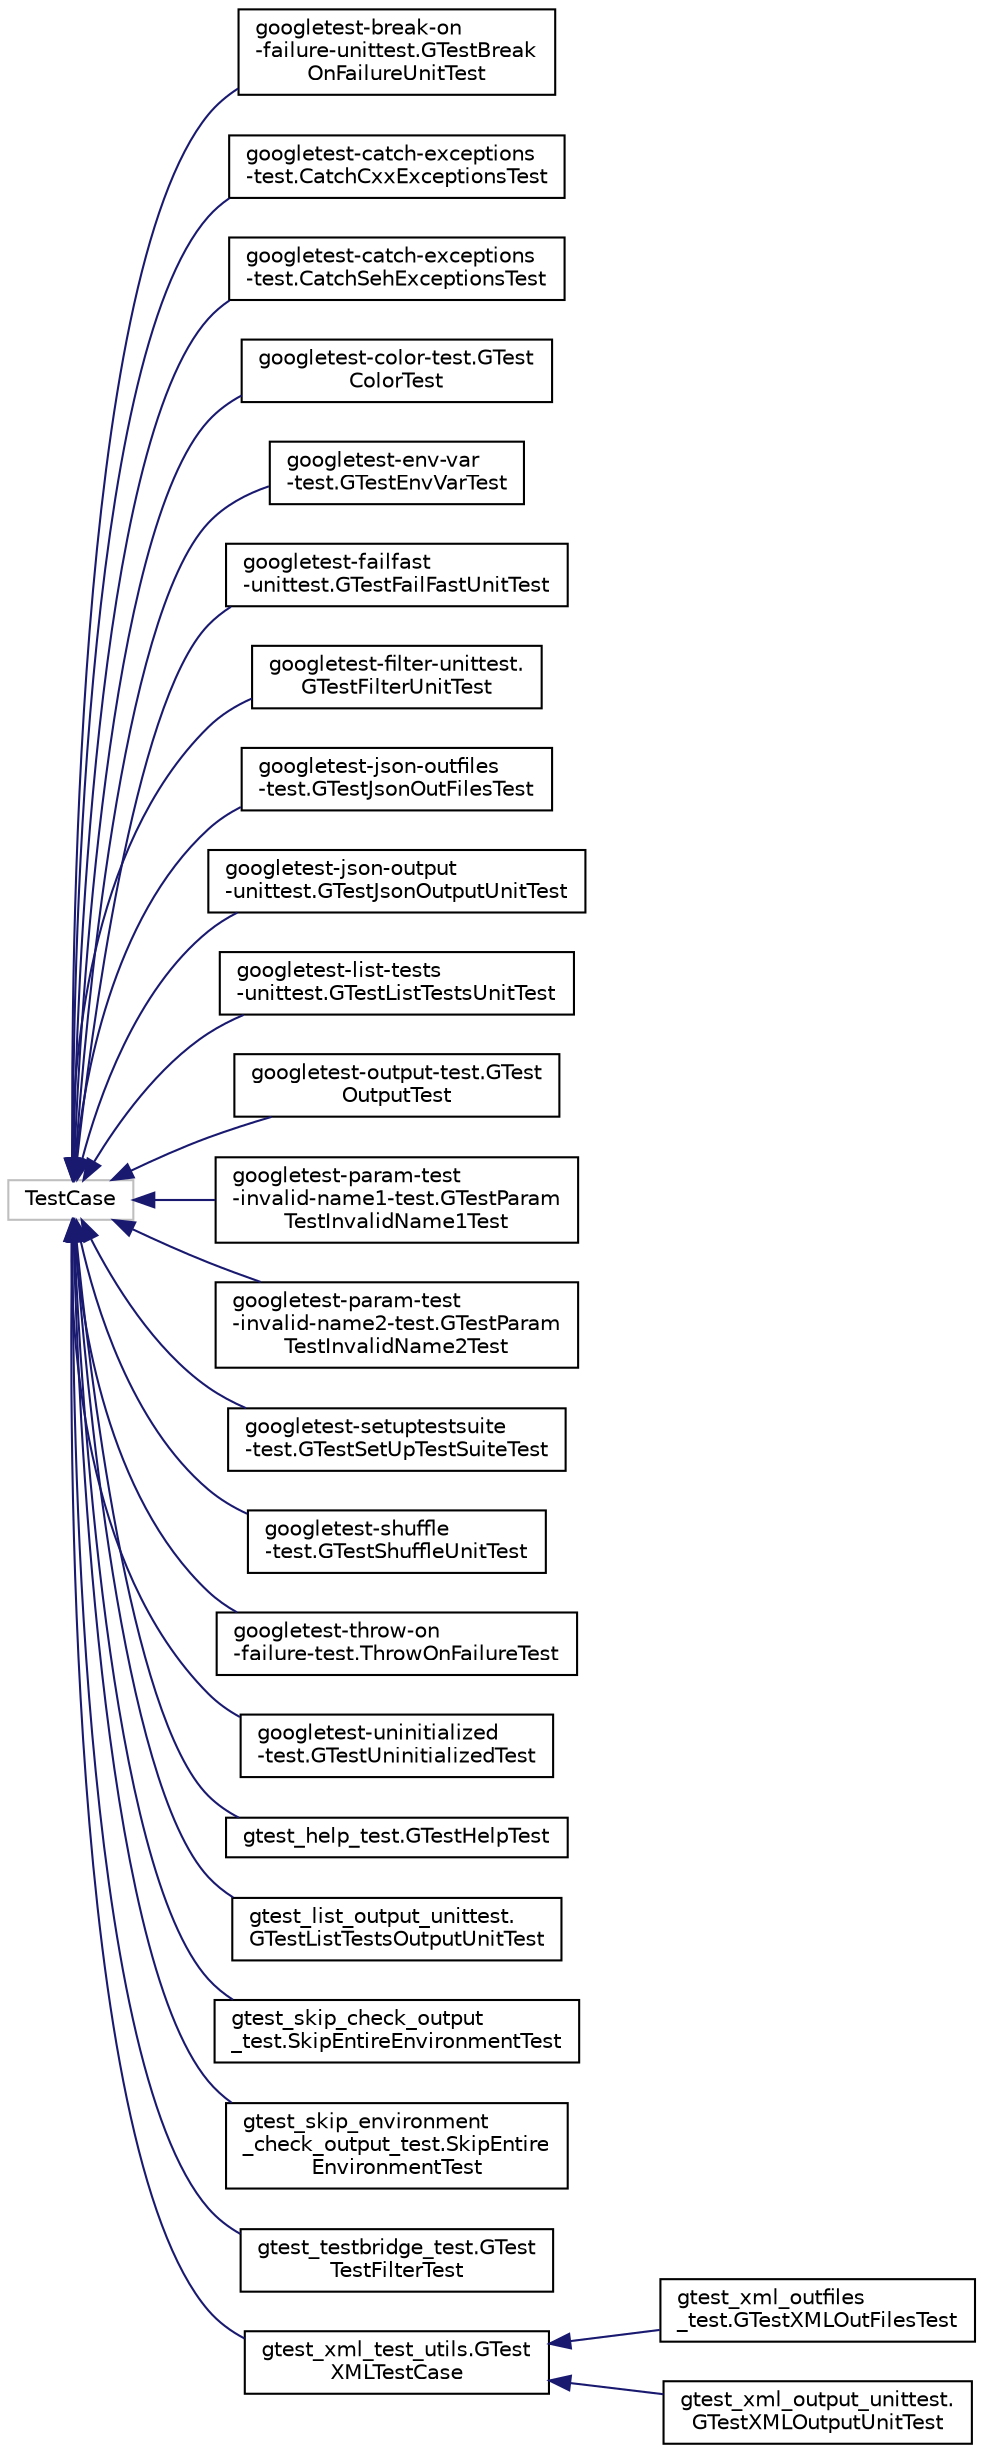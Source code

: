 digraph "类继承关系图"
{
  edge [fontname="Helvetica",fontsize="10",labelfontname="Helvetica",labelfontsize="10"];
  node [fontname="Helvetica",fontsize="10",shape=record];
  rankdir="LR";
  Node250 [label="TestCase",height=0.2,width=0.4,color="grey75", fillcolor="white", style="filled"];
  Node250 -> Node0 [dir="back",color="midnightblue",fontsize="10",style="solid",fontname="Helvetica"];
  Node0 [label="googletest-break-on\l-failure-unittest.GTestBreak\lOnFailureUnitTest",height=0.2,width=0.4,color="black", fillcolor="white", style="filled",URL="$classgoogletest-break-on-failure-unittest_1_1_g_test_break_on_failure_unit_test.html"];
  Node250 -> Node252 [dir="back",color="midnightblue",fontsize="10",style="solid",fontname="Helvetica"];
  Node252 [label="googletest-catch-exceptions\l-test.CatchCxxExceptionsTest",height=0.2,width=0.4,color="black", fillcolor="white", style="filled",URL="$classgoogletest-catch-exceptions-test_1_1_catch_cxx_exceptions_test.html"];
  Node250 -> Node253 [dir="back",color="midnightblue",fontsize="10",style="solid",fontname="Helvetica"];
  Node253 [label="googletest-catch-exceptions\l-test.CatchSehExceptionsTest",height=0.2,width=0.4,color="black", fillcolor="white", style="filled",URL="$classgoogletest-catch-exceptions-test_1_1_catch_seh_exceptions_test.html"];
  Node250 -> Node254 [dir="back",color="midnightblue",fontsize="10",style="solid",fontname="Helvetica"];
  Node254 [label="googletest-color-test.GTest\lColorTest",height=0.2,width=0.4,color="black", fillcolor="white", style="filled",URL="$classgoogletest-color-test_1_1_g_test_color_test.html"];
  Node250 -> Node255 [dir="back",color="midnightblue",fontsize="10",style="solid",fontname="Helvetica"];
  Node255 [label="googletest-env-var\l-test.GTestEnvVarTest",height=0.2,width=0.4,color="black", fillcolor="white", style="filled",URL="$classgoogletest-env-var-test_1_1_g_test_env_var_test.html"];
  Node250 -> Node256 [dir="back",color="midnightblue",fontsize="10",style="solid",fontname="Helvetica"];
  Node256 [label="googletest-failfast\l-unittest.GTestFailFastUnitTest",height=0.2,width=0.4,color="black", fillcolor="white", style="filled",URL="$classgoogletest-failfast-unittest_1_1_g_test_fail_fast_unit_test.html"];
  Node250 -> Node257 [dir="back",color="midnightblue",fontsize="10",style="solid",fontname="Helvetica"];
  Node257 [label="googletest-filter-unittest.\lGTestFilterUnitTest",height=0.2,width=0.4,color="black", fillcolor="white", style="filled",URL="$classgoogletest-filter-unittest_1_1_g_test_filter_unit_test.html"];
  Node250 -> Node258 [dir="back",color="midnightblue",fontsize="10",style="solid",fontname="Helvetica"];
  Node258 [label="googletest-json-outfiles\l-test.GTestJsonOutFilesTest",height=0.2,width=0.4,color="black", fillcolor="white", style="filled",URL="$classgoogletest-json-outfiles-test_1_1_g_test_json_out_files_test.html"];
  Node250 -> Node259 [dir="back",color="midnightblue",fontsize="10",style="solid",fontname="Helvetica"];
  Node259 [label="googletest-json-output\l-unittest.GTestJsonOutputUnitTest",height=0.2,width=0.4,color="black", fillcolor="white", style="filled",URL="$classgoogletest-json-output-unittest_1_1_g_test_json_output_unit_test.html"];
  Node250 -> Node260 [dir="back",color="midnightblue",fontsize="10",style="solid",fontname="Helvetica"];
  Node260 [label="googletest-list-tests\l-unittest.GTestListTestsUnitTest",height=0.2,width=0.4,color="black", fillcolor="white", style="filled",URL="$classgoogletest-list-tests-unittest_1_1_g_test_list_tests_unit_test.html"];
  Node250 -> Node261 [dir="back",color="midnightblue",fontsize="10",style="solid",fontname="Helvetica"];
  Node261 [label="googletest-output-test.GTest\lOutputTest",height=0.2,width=0.4,color="black", fillcolor="white", style="filled",URL="$classgoogletest-output-test_1_1_g_test_output_test.html"];
  Node250 -> Node262 [dir="back",color="midnightblue",fontsize="10",style="solid",fontname="Helvetica"];
  Node262 [label="googletest-param-test\l-invalid-name1-test.GTestParam\lTestInvalidName1Test",height=0.2,width=0.4,color="black", fillcolor="white", style="filled",URL="$classgoogletest-param-test-invalid-name1-test_1_1_g_test_param_test_invalid_name1_test.html"];
  Node250 -> Node263 [dir="back",color="midnightblue",fontsize="10",style="solid",fontname="Helvetica"];
  Node263 [label="googletest-param-test\l-invalid-name2-test.GTestParam\lTestInvalidName2Test",height=0.2,width=0.4,color="black", fillcolor="white", style="filled",URL="$classgoogletest-param-test-invalid-name2-test_1_1_g_test_param_test_invalid_name2_test.html"];
  Node250 -> Node264 [dir="back",color="midnightblue",fontsize="10",style="solid",fontname="Helvetica"];
  Node264 [label="googletest-setuptestsuite\l-test.GTestSetUpTestSuiteTest",height=0.2,width=0.4,color="black", fillcolor="white", style="filled",URL="$classgoogletest-setuptestsuite-test_1_1_g_test_set_up_test_suite_test.html"];
  Node250 -> Node265 [dir="back",color="midnightblue",fontsize="10",style="solid",fontname="Helvetica"];
  Node265 [label="googletest-shuffle\l-test.GTestShuffleUnitTest",height=0.2,width=0.4,color="black", fillcolor="white", style="filled",URL="$classgoogletest-shuffle-test_1_1_g_test_shuffle_unit_test.html"];
  Node250 -> Node266 [dir="back",color="midnightblue",fontsize="10",style="solid",fontname="Helvetica"];
  Node266 [label="googletest-throw-on\l-failure-test.ThrowOnFailureTest",height=0.2,width=0.4,color="black", fillcolor="white", style="filled",URL="$classgoogletest-throw-on-failure-test_1_1_throw_on_failure_test.html"];
  Node250 -> Node267 [dir="back",color="midnightblue",fontsize="10",style="solid",fontname="Helvetica"];
  Node267 [label="googletest-uninitialized\l-test.GTestUninitializedTest",height=0.2,width=0.4,color="black", fillcolor="white", style="filled",URL="$classgoogletest-uninitialized-test_1_1_g_test_uninitialized_test.html"];
  Node250 -> Node268 [dir="back",color="midnightblue",fontsize="10",style="solid",fontname="Helvetica"];
  Node268 [label="gtest_help_test.GTestHelpTest",height=0.2,width=0.4,color="black", fillcolor="white", style="filled",URL="$classgtest__help__test_1_1_g_test_help_test.html"];
  Node250 -> Node269 [dir="back",color="midnightblue",fontsize="10",style="solid",fontname="Helvetica"];
  Node269 [label="gtest_list_output_unittest.\lGTestListTestsOutputUnitTest",height=0.2,width=0.4,color="black", fillcolor="white", style="filled",URL="$classgtest__list__output__unittest_1_1_g_test_list_tests_output_unit_test.html"];
  Node250 -> Node270 [dir="back",color="midnightblue",fontsize="10",style="solid",fontname="Helvetica"];
  Node270 [label="gtest_skip_check_output\l_test.SkipEntireEnvironmentTest",height=0.2,width=0.4,color="black", fillcolor="white", style="filled",URL="$classgtest__skip__check__output__test_1_1_skip_entire_environment_test.html"];
  Node250 -> Node271 [dir="back",color="midnightblue",fontsize="10",style="solid",fontname="Helvetica"];
  Node271 [label="gtest_skip_environment\l_check_output_test.SkipEntire\lEnvironmentTest",height=0.2,width=0.4,color="black", fillcolor="white", style="filled",URL="$classgtest__skip__environment__check__output__test_1_1_skip_entire_environment_test.html"];
  Node250 -> Node272 [dir="back",color="midnightblue",fontsize="10",style="solid",fontname="Helvetica"];
  Node272 [label="gtest_testbridge_test.GTest\lTestFilterTest",height=0.2,width=0.4,color="black", fillcolor="white", style="filled",URL="$classgtest__testbridge__test_1_1_g_test_test_filter_test.html"];
  Node250 -> Node273 [dir="back",color="midnightblue",fontsize="10",style="solid",fontname="Helvetica"];
  Node273 [label="gtest_xml_test_utils.GTest\lXMLTestCase",height=0.2,width=0.4,color="black", fillcolor="white", style="filled",URL="$classgtest__xml__test__utils_1_1_g_test_x_m_l_test_case.html"];
  Node273 -> Node274 [dir="back",color="midnightblue",fontsize="10",style="solid",fontname="Helvetica"];
  Node274 [label="gtest_xml_outfiles\l_test.GTestXMLOutFilesTest",height=0.2,width=0.4,color="black", fillcolor="white", style="filled",URL="$classgtest__xml__outfiles__test_1_1_g_test_x_m_l_out_files_test.html"];
  Node273 -> Node275 [dir="back",color="midnightblue",fontsize="10",style="solid",fontname="Helvetica"];
  Node275 [label="gtest_xml_output_unittest.\lGTestXMLOutputUnitTest",height=0.2,width=0.4,color="black", fillcolor="white", style="filled",URL="$classgtest__xml__output__unittest_1_1_g_test_x_m_l_output_unit_test.html"];
}
